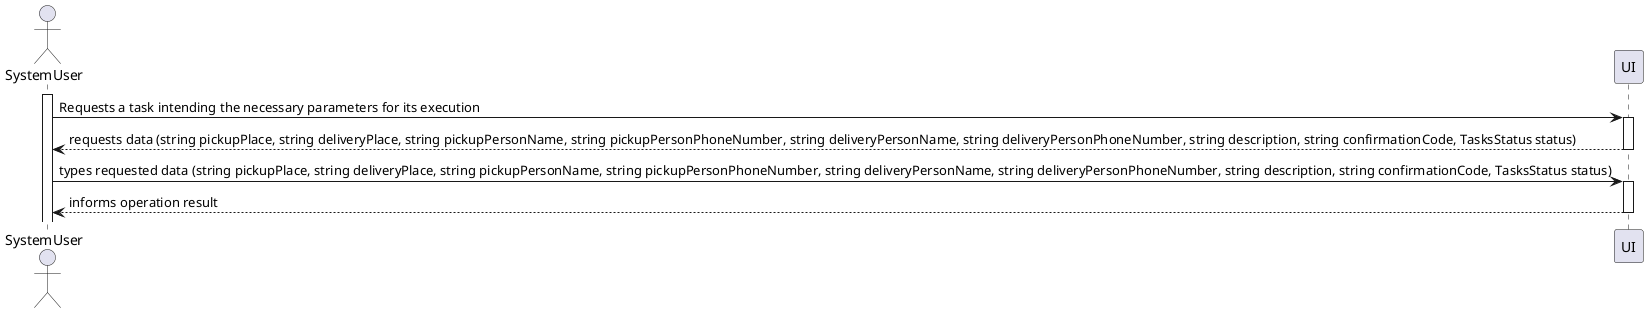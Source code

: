 @startuml

actor SystemUser
activate SystemUser
SystemUser -> UI : Requests a task intending the necessary parameters for its execution
activate UI
UI --> SystemUser : requests data (string pickupPlace, string deliveryPlace, string pickupPersonName, string pickupPersonPhoneNumber, string deliveryPersonName, string deliveryPersonPhoneNumber, string description, string confirmationCode, TasksStatus status)
deactivate UI
SystemUser -> UI : types requested data (string pickupPlace, string deliveryPlace, string pickupPersonName, string pickupPersonPhoneNumber, string deliveryPersonName, string deliveryPersonPhoneNumber, string description, string confirmationCode, TasksStatus status)
activate UI
UI --> SystemUser : informs operation result
deactivate UI



@enduml